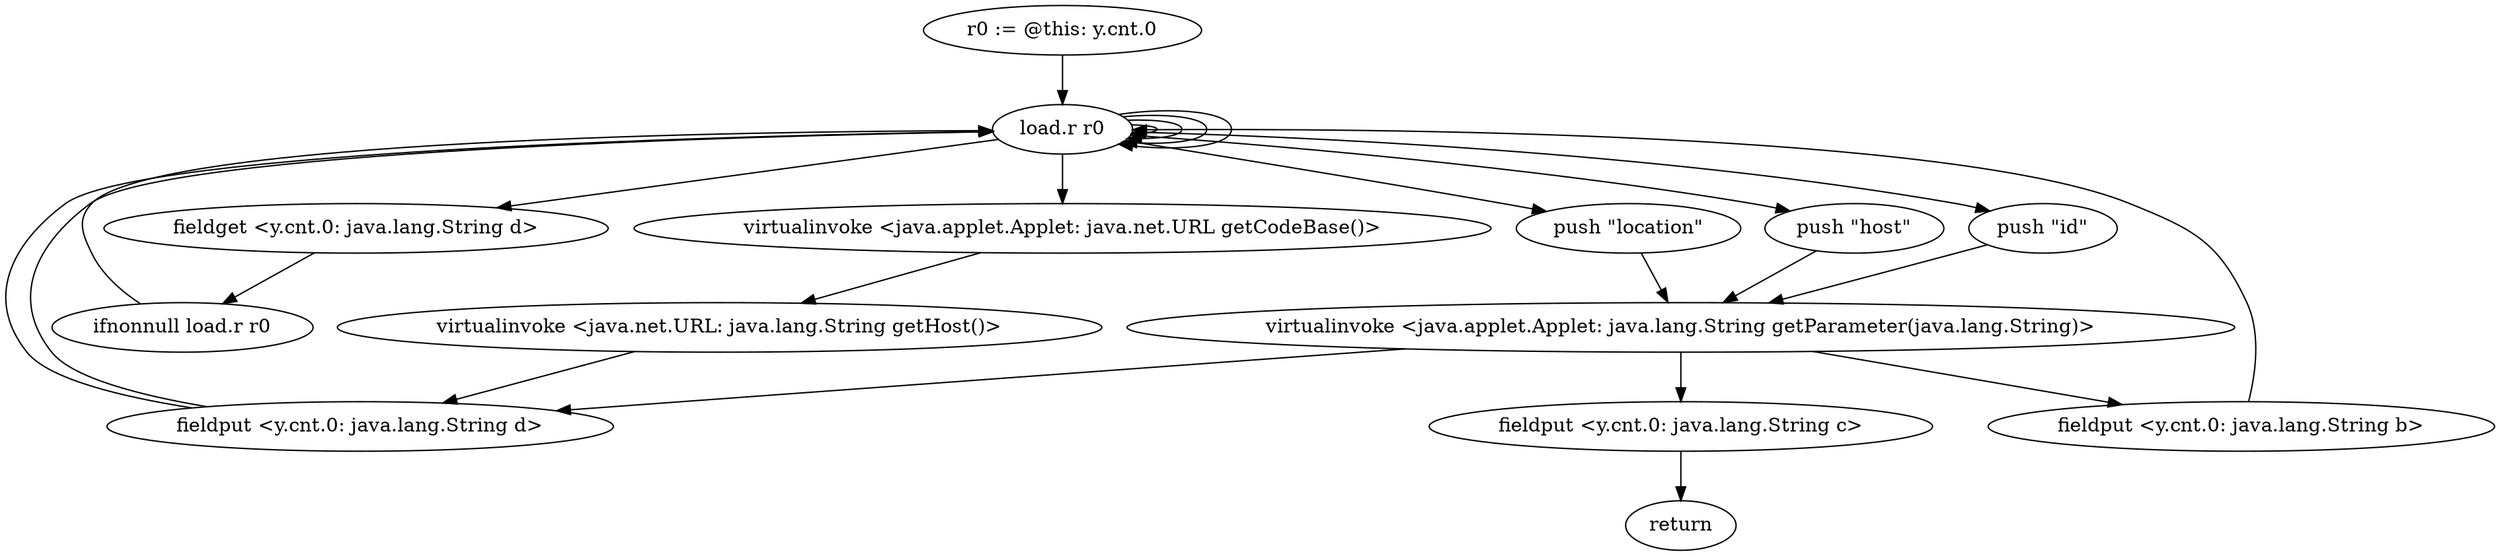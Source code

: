 digraph "" {
    "r0 := @this: y.cnt.0"
    "load.r r0"
    "r0 := @this: y.cnt.0"->"load.r r0";
    "load.r r0"->"load.r r0";
    "push \"host\""
    "load.r r0"->"push \"host\"";
    "virtualinvoke <java.applet.Applet: java.lang.String getParameter(java.lang.String)>"
    "push \"host\""->"virtualinvoke <java.applet.Applet: java.lang.String getParameter(java.lang.String)>";
    "fieldput <y.cnt.0: java.lang.String d>"
    "virtualinvoke <java.applet.Applet: java.lang.String getParameter(java.lang.String)>"->"fieldput <y.cnt.0: java.lang.String d>";
    "fieldput <y.cnt.0: java.lang.String d>"->"load.r r0";
    "fieldget <y.cnt.0: java.lang.String d>"
    "load.r r0"->"fieldget <y.cnt.0: java.lang.String d>";
    "ifnonnull load.r r0"
    "fieldget <y.cnt.0: java.lang.String d>"->"ifnonnull load.r r0";
    "ifnonnull load.r r0"->"load.r r0";
    "load.r r0"->"load.r r0";
    "virtualinvoke <java.applet.Applet: java.net.URL getCodeBase()>"
    "load.r r0"->"virtualinvoke <java.applet.Applet: java.net.URL getCodeBase()>";
    "virtualinvoke <java.net.URL: java.lang.String getHost()>"
    "virtualinvoke <java.applet.Applet: java.net.URL getCodeBase()>"->"virtualinvoke <java.net.URL: java.lang.String getHost()>";
    "virtualinvoke <java.net.URL: java.lang.String getHost()>"->"fieldput <y.cnt.0: java.lang.String d>";
    "fieldput <y.cnt.0: java.lang.String d>"->"load.r r0";
    "load.r r0"->"load.r r0";
    "push \"id\""
    "load.r r0"->"push \"id\"";
    "push \"id\""->"virtualinvoke <java.applet.Applet: java.lang.String getParameter(java.lang.String)>";
    "fieldput <y.cnt.0: java.lang.String b>"
    "virtualinvoke <java.applet.Applet: java.lang.String getParameter(java.lang.String)>"->"fieldput <y.cnt.0: java.lang.String b>";
    "fieldput <y.cnt.0: java.lang.String b>"->"load.r r0";
    "load.r r0"->"load.r r0";
    "push \"location\""
    "load.r r0"->"push \"location\"";
    "push \"location\""->"virtualinvoke <java.applet.Applet: java.lang.String getParameter(java.lang.String)>";
    "fieldput <y.cnt.0: java.lang.String c>"
    "virtualinvoke <java.applet.Applet: java.lang.String getParameter(java.lang.String)>"->"fieldput <y.cnt.0: java.lang.String c>";
    "return"
    "fieldput <y.cnt.0: java.lang.String c>"->"return";
}
